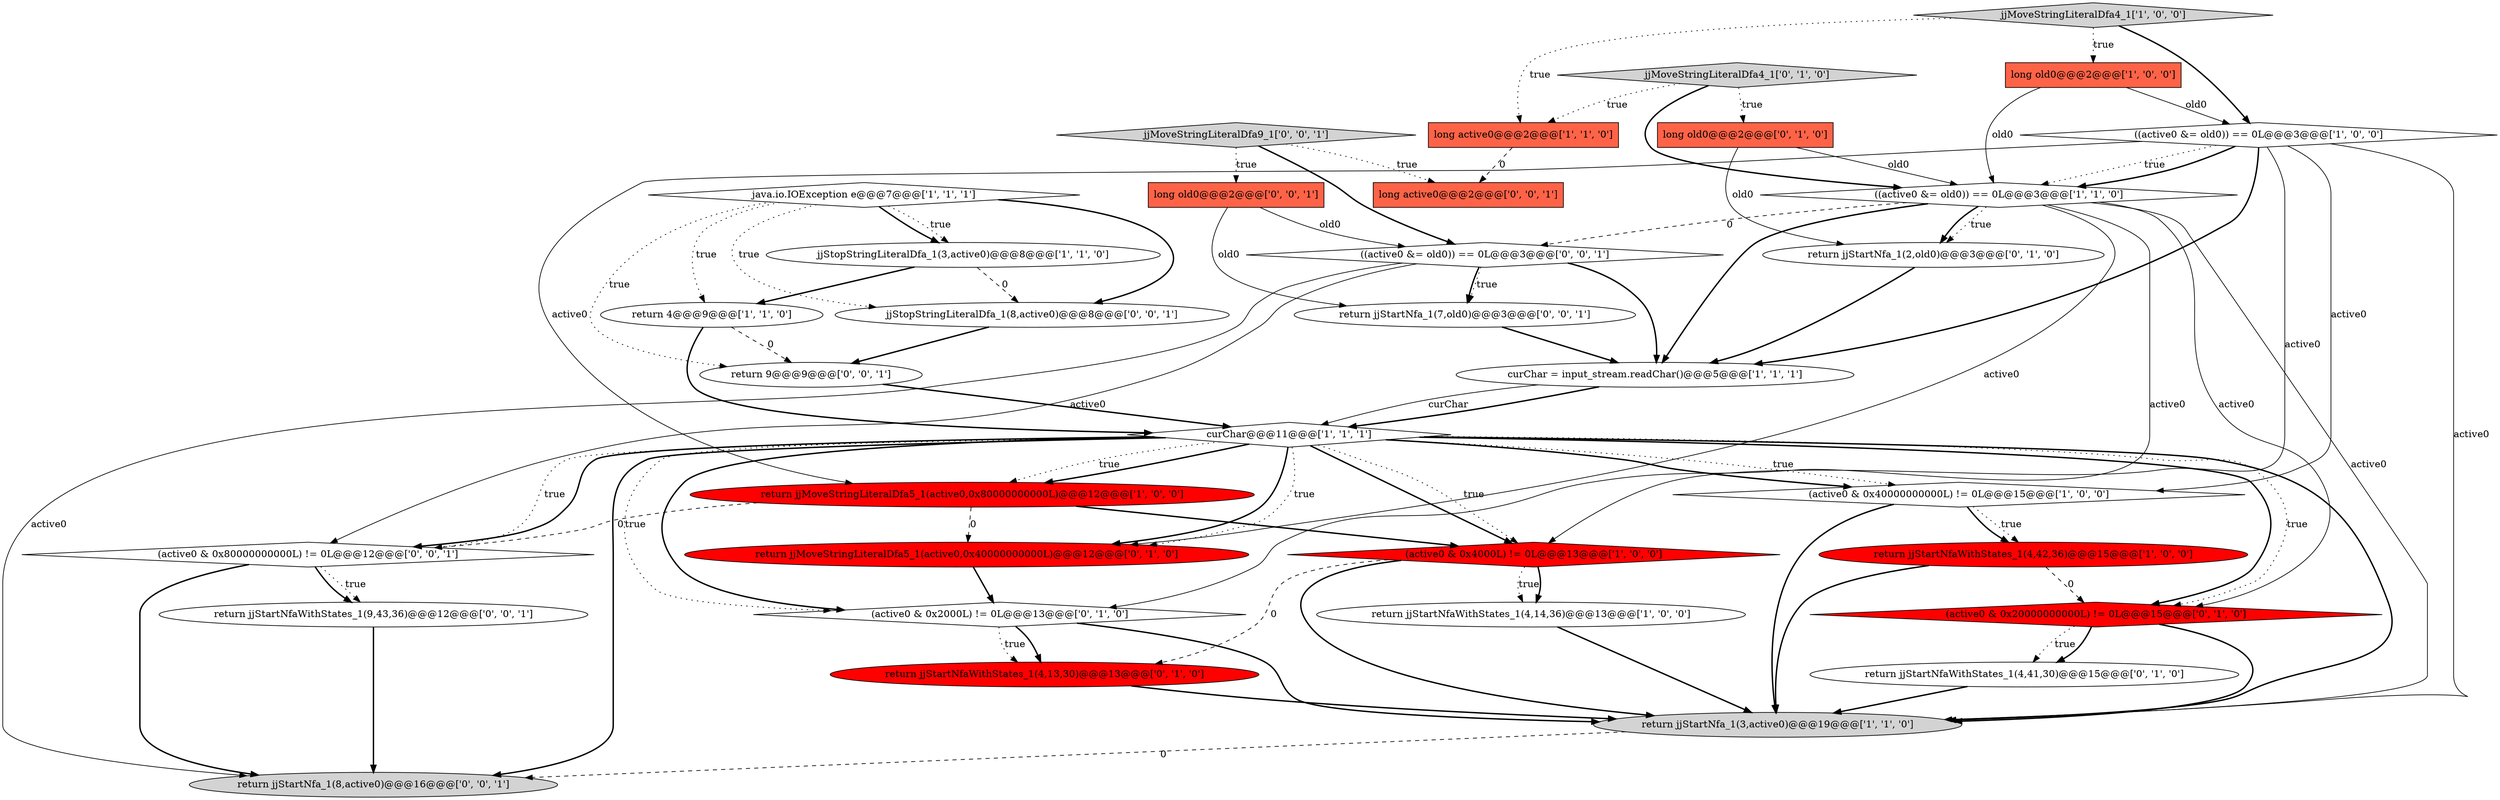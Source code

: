 digraph {
12 [style = filled, label = "return jjStartNfaWithStates_1(4,42,36)@@@15@@@['1', '0', '0']", fillcolor = red, shape = ellipse image = "AAA1AAABBB1BBB"];
24 [style = filled, label = "return jjStartNfa_1(7,old0)@@@3@@@['0', '0', '1']", fillcolor = white, shape = ellipse image = "AAA0AAABBB3BBB"];
9 [style = filled, label = "((active0 &= old0)) == 0L@@@3@@@['1', '0', '0']", fillcolor = white, shape = diamond image = "AAA0AAABBB1BBB"];
6 [style = filled, label = "return 4@@@9@@@['1', '1', '0']", fillcolor = white, shape = ellipse image = "AAA0AAABBB1BBB"];
7 [style = filled, label = "long active0@@@2@@@['1', '1', '0']", fillcolor = tomato, shape = box image = "AAA0AAABBB1BBB"];
14 [style = filled, label = "curChar = input_stream.readChar()@@@5@@@['1', '1', '1']", fillcolor = white, shape = ellipse image = "AAA0AAABBB1BBB"];
11 [style = filled, label = "(active0 & 0x4000L) != 0L@@@13@@@['1', '0', '0']", fillcolor = red, shape = diamond image = "AAA1AAABBB1BBB"];
3 [style = filled, label = "curChar@@@11@@@['1', '1', '1']", fillcolor = white, shape = diamond image = "AAA0AAABBB1BBB"];
17 [style = filled, label = "(active0 & 0x2000L) != 0L@@@13@@@['0', '1', '0']", fillcolor = white, shape = diamond image = "AAA0AAABBB2BBB"];
2 [style = filled, label = "long old0@@@2@@@['1', '0', '0']", fillcolor = tomato, shape = box image = "AAA0AAABBB1BBB"];
18 [style = filled, label = "return jjStartNfaWithStates_1(4,41,30)@@@15@@@['0', '1', '0']", fillcolor = white, shape = ellipse image = "AAA0AAABBB2BBB"];
23 [style = filled, label = "(active0 & 0x20000000000L) != 0L@@@15@@@['0', '1', '0']", fillcolor = red, shape = diamond image = "AAA1AAABBB2BBB"];
20 [style = filled, label = "return jjMoveStringLiteralDfa5_1(active0,0x40000000000L)@@@12@@@['0', '1', '0']", fillcolor = red, shape = ellipse image = "AAA1AAABBB2BBB"];
4 [style = filled, label = "return jjStartNfa_1(3,active0)@@@19@@@['1', '1', '0']", fillcolor = lightgray, shape = ellipse image = "AAA0AAABBB1BBB"];
0 [style = filled, label = "return jjMoveStringLiteralDfa5_1(active0,0x80000000000L)@@@12@@@['1', '0', '0']", fillcolor = red, shape = ellipse image = "AAA1AAABBB1BBB"];
10 [style = filled, label = "return jjStartNfaWithStates_1(4,14,36)@@@13@@@['1', '0', '0']", fillcolor = white, shape = ellipse image = "AAA0AAABBB1BBB"];
28 [style = filled, label = "return jjStartNfaWithStates_1(9,43,36)@@@12@@@['0', '0', '1']", fillcolor = white, shape = ellipse image = "AAA0AAABBB3BBB"];
32 [style = filled, label = "jjStopStringLiteralDfa_1(8,active0)@@@8@@@['0', '0', '1']", fillcolor = white, shape = ellipse image = "AAA0AAABBB3BBB"];
1 [style = filled, label = "(active0 & 0x40000000000L) != 0L@@@15@@@['1', '0', '0']", fillcolor = white, shape = diamond image = "AAA0AAABBB1BBB"];
31 [style = filled, label = "long active0@@@2@@@['0', '0', '1']", fillcolor = tomato, shape = box image = "AAA0AAABBB3BBB"];
33 [style = filled, label = "(active0 & 0x80000000000L) != 0L@@@12@@@['0', '0', '1']", fillcolor = white, shape = diamond image = "AAA0AAABBB3BBB"];
5 [style = filled, label = "jjStopStringLiteralDfa_1(3,active0)@@@8@@@['1', '1', '0']", fillcolor = white, shape = ellipse image = "AAA0AAABBB1BBB"];
25 [style = filled, label = "return 9@@@9@@@['0', '0', '1']", fillcolor = white, shape = ellipse image = "AAA0AAABBB3BBB"];
16 [style = filled, label = "return jjStartNfa_1(2,old0)@@@3@@@['0', '1', '0']", fillcolor = white, shape = ellipse image = "AAA0AAABBB2BBB"];
26 [style = filled, label = "long old0@@@2@@@['0', '0', '1']", fillcolor = tomato, shape = box image = "AAA0AAABBB3BBB"];
27 [style = filled, label = "((active0 &= old0)) == 0L@@@3@@@['0', '0', '1']", fillcolor = white, shape = diamond image = "AAA0AAABBB3BBB"];
22 [style = filled, label = "long old0@@@2@@@['0', '1', '0']", fillcolor = tomato, shape = box image = "AAA0AAABBB2BBB"];
29 [style = filled, label = "return jjStartNfa_1(8,active0)@@@16@@@['0', '0', '1']", fillcolor = lightgray, shape = ellipse image = "AAA0AAABBB3BBB"];
30 [style = filled, label = "jjMoveStringLiteralDfa9_1['0', '0', '1']", fillcolor = lightgray, shape = diamond image = "AAA0AAABBB3BBB"];
15 [style = filled, label = "((active0 &= old0)) == 0L@@@3@@@['1', '1', '0']", fillcolor = white, shape = diamond image = "AAA0AAABBB1BBB"];
8 [style = filled, label = "java.io.IOException e@@@7@@@['1', '1', '1']", fillcolor = white, shape = diamond image = "AAA0AAABBB1BBB"];
21 [style = filled, label = "return jjStartNfaWithStates_1(4,13,30)@@@13@@@['0', '1', '0']", fillcolor = red, shape = ellipse image = "AAA1AAABBB2BBB"];
19 [style = filled, label = "jjMoveStringLiteralDfa4_1['0', '1', '0']", fillcolor = lightgray, shape = diamond image = "AAA0AAABBB2BBB"];
13 [style = filled, label = "jjMoveStringLiteralDfa4_1['1', '0', '0']", fillcolor = lightgray, shape = diamond image = "AAA0AAABBB1BBB"];
14->3 [style = bold, label=""];
6->3 [style = bold, label=""];
9->1 [style = solid, label="active0"];
22->16 [style = solid, label="old0"];
3->33 [style = dotted, label="true"];
33->28 [style = dotted, label="true"];
15->4 [style = solid, label="active0"];
9->0 [style = solid, label="active0"];
3->4 [style = bold, label=""];
23->18 [style = dotted, label="true"];
1->12 [style = dotted, label="true"];
32->25 [style = bold, label=""];
3->0 [style = dotted, label="true"];
9->14 [style = bold, label=""];
1->12 [style = bold, label=""];
16->14 [style = bold, label=""];
9->15 [style = dotted, label="true"];
19->15 [style = bold, label=""];
17->21 [style = bold, label=""];
11->21 [style = dashed, label="0"];
1->4 [style = bold, label=""];
11->10 [style = dotted, label="true"];
33->28 [style = bold, label=""];
25->3 [style = bold, label=""];
30->27 [style = bold, label=""];
3->11 [style = bold, label=""];
2->9 [style = solid, label="old0"];
13->7 [style = dotted, label="true"];
27->24 [style = dotted, label="true"];
9->4 [style = solid, label="active0"];
3->33 [style = bold, label=""];
15->16 [style = dotted, label="true"];
3->0 [style = bold, label=""];
33->29 [style = bold, label=""];
5->32 [style = dashed, label="0"];
3->23 [style = bold, label=""];
15->20 [style = solid, label="active0"];
18->4 [style = bold, label=""];
5->6 [style = bold, label=""];
22->15 [style = solid, label="old0"];
27->33 [style = solid, label="active0"];
0->33 [style = dashed, label="0"];
19->22 [style = dotted, label="true"];
3->17 [style = dotted, label="true"];
17->21 [style = dotted, label="true"];
3->1 [style = dotted, label="true"];
3->29 [style = bold, label=""];
21->4 [style = bold, label=""];
3->23 [style = dotted, label="true"];
28->29 [style = bold, label=""];
8->25 [style = dotted, label="true"];
12->23 [style = dashed, label="0"];
7->31 [style = dashed, label="0"];
15->14 [style = bold, label=""];
3->1 [style = bold, label=""];
27->14 [style = bold, label=""];
11->4 [style = bold, label=""];
0->11 [style = bold, label=""];
19->7 [style = dotted, label="true"];
27->29 [style = solid, label="active0"];
15->23 [style = solid, label="active0"];
15->17 [style = solid, label="active0"];
13->2 [style = dotted, label="true"];
8->6 [style = dotted, label="true"];
26->27 [style = solid, label="old0"];
11->10 [style = bold, label=""];
26->24 [style = solid, label="old0"];
3->17 [style = bold, label=""];
27->24 [style = bold, label=""];
13->9 [style = bold, label=""];
23->18 [style = bold, label=""];
17->4 [style = bold, label=""];
30->31 [style = dotted, label="true"];
3->11 [style = dotted, label="true"];
20->17 [style = bold, label=""];
8->32 [style = bold, label=""];
9->11 [style = solid, label="active0"];
2->15 [style = solid, label="old0"];
23->4 [style = bold, label=""];
30->26 [style = dotted, label="true"];
8->32 [style = dotted, label="true"];
15->16 [style = bold, label=""];
0->20 [style = dashed, label="0"];
14->3 [style = solid, label="curChar"];
24->14 [style = bold, label=""];
3->20 [style = bold, label=""];
8->5 [style = bold, label=""];
12->4 [style = bold, label=""];
6->25 [style = dashed, label="0"];
8->5 [style = dotted, label="true"];
9->15 [style = bold, label=""];
10->4 [style = bold, label=""];
15->27 [style = dashed, label="0"];
4->29 [style = dashed, label="0"];
3->20 [style = dotted, label="true"];
}
